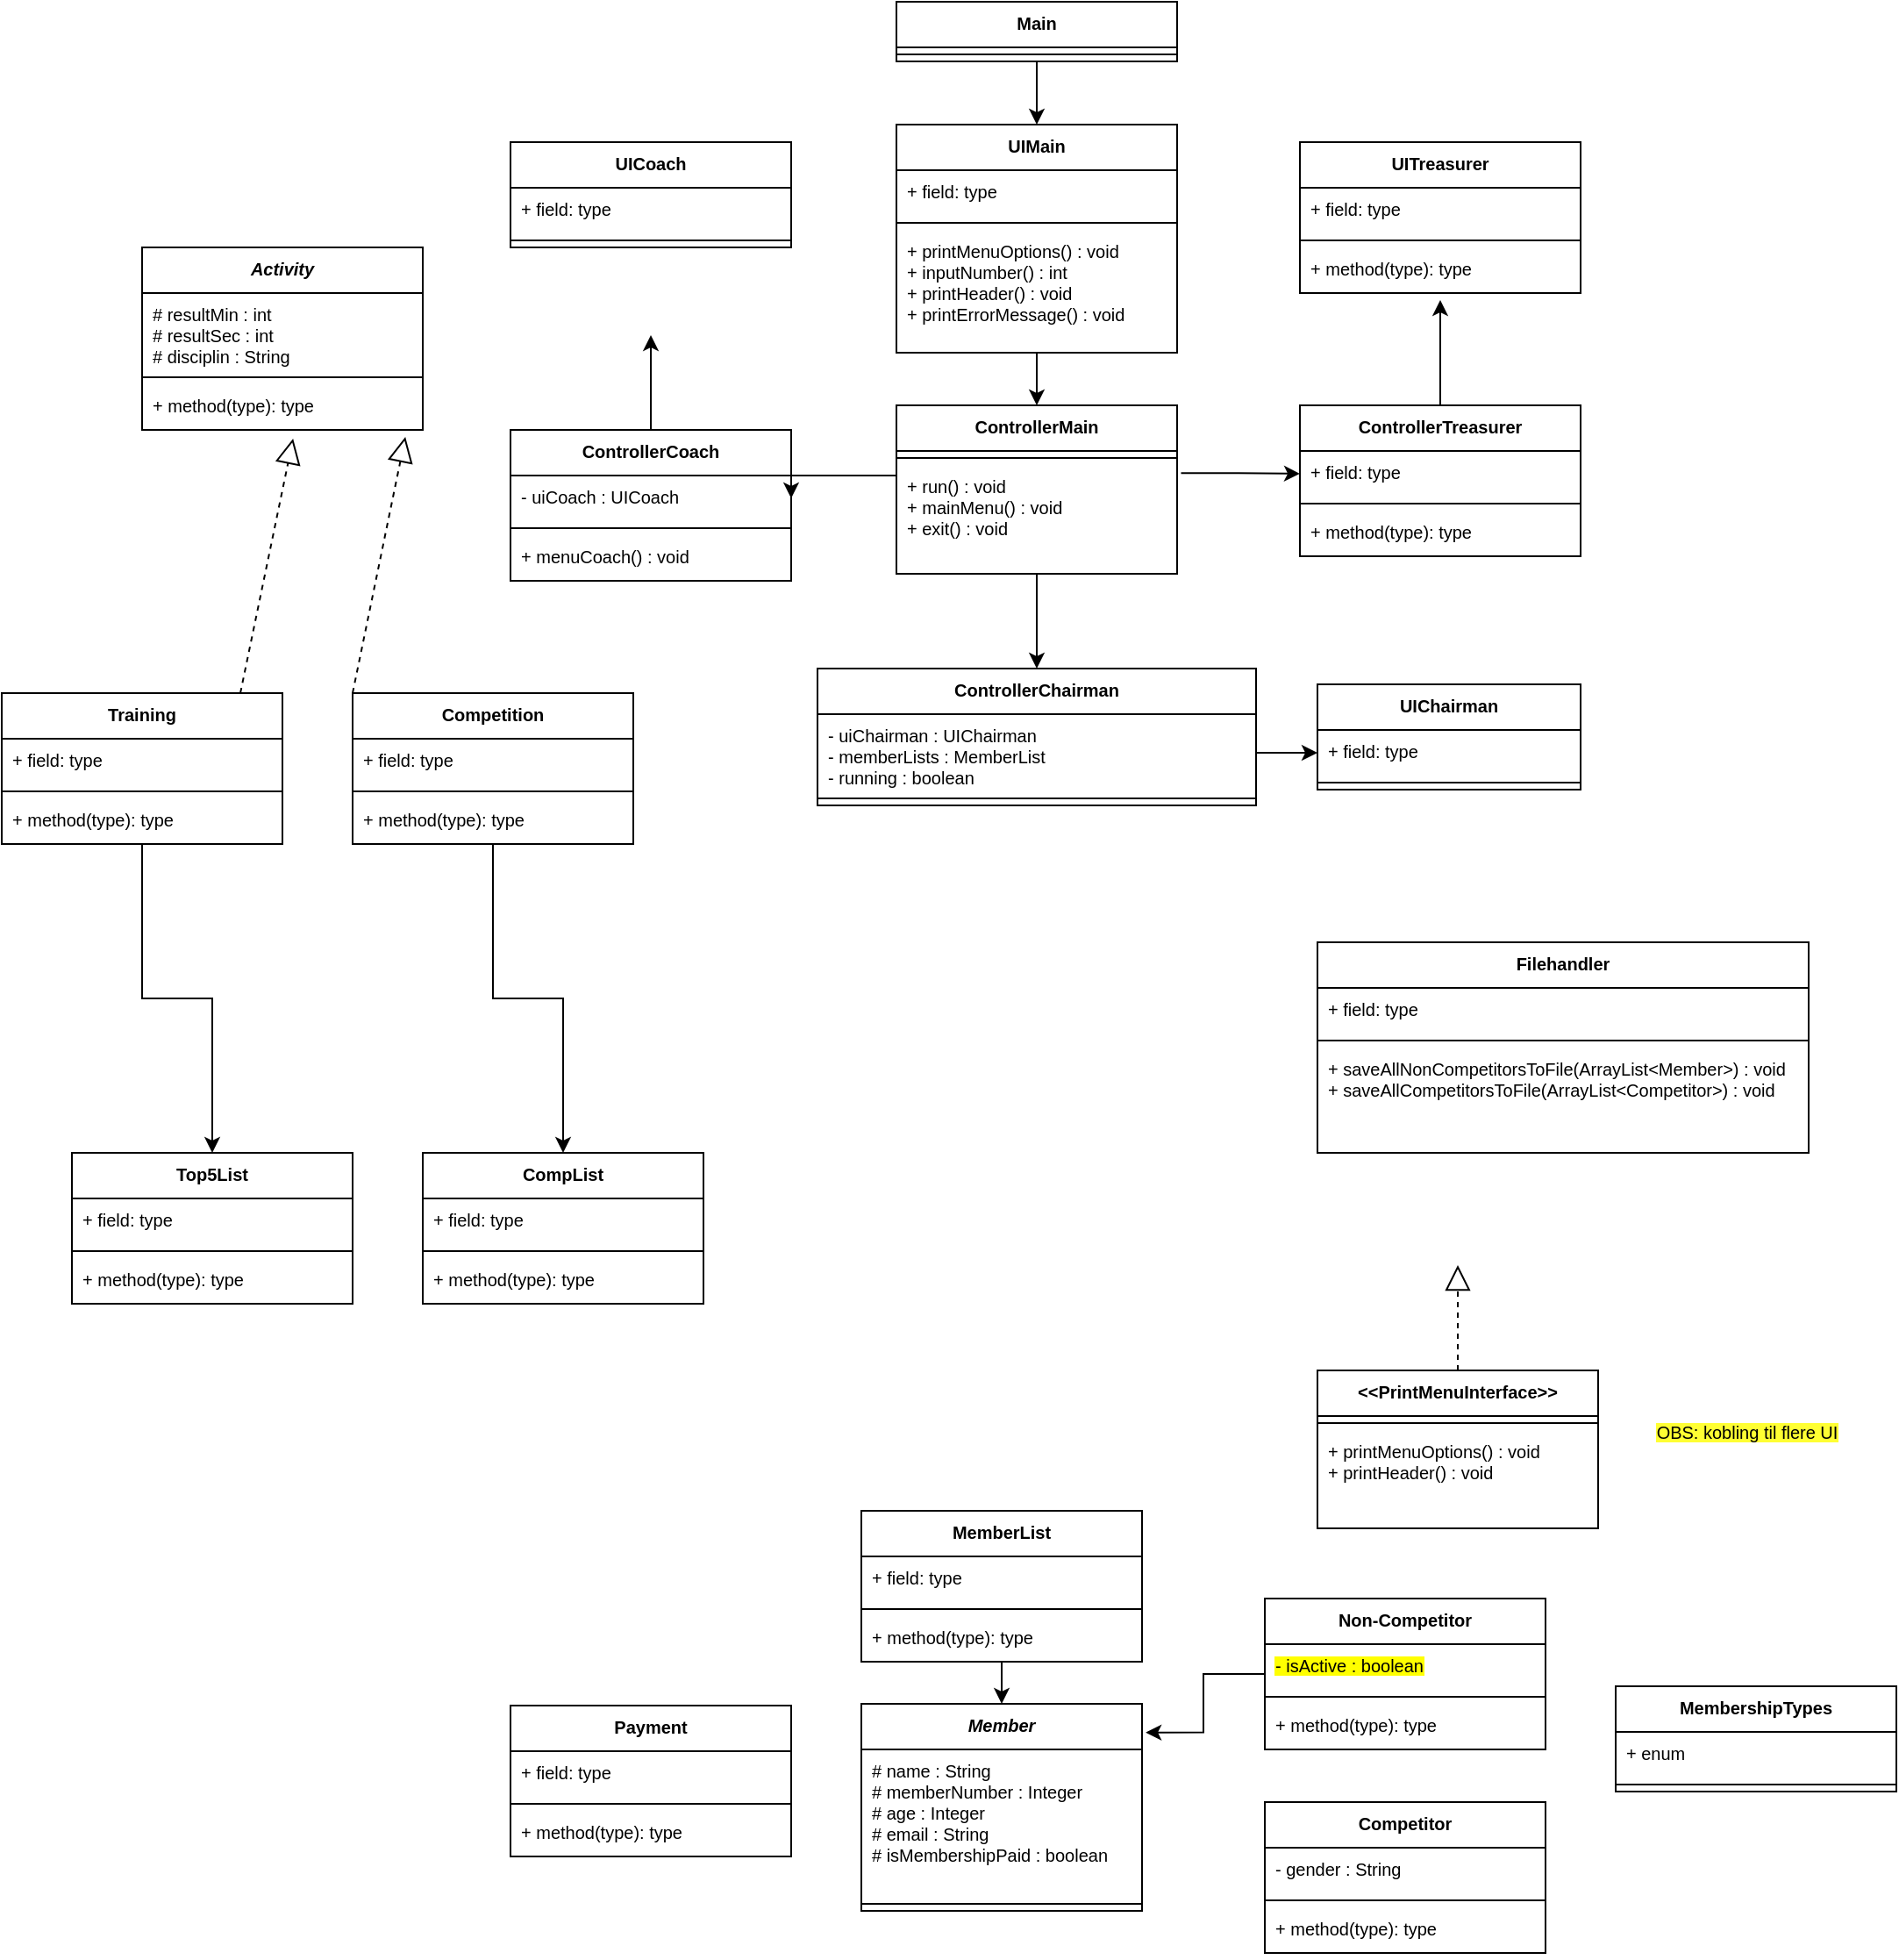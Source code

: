 <mxfile version="18.0.5" type="github">
  <diagram id="C5RBs43oDa-KdzZeNtuy" name="Page-1">
    <mxGraphModel dx="2076" dy="936" grid="1" gridSize="10" guides="1" tooltips="1" connect="1" arrows="1" fold="1" page="1" pageScale="1" pageWidth="1169" pageHeight="827" math="0" shadow="0">
      <root>
        <mxCell id="WIyWlLk6GJQsqaUBKTNV-0" />
        <mxCell id="WIyWlLk6GJQsqaUBKTNV-1" parent="WIyWlLk6GJQsqaUBKTNV-0" />
        <mxCell id="_CnS_6f2XygoUBhzb1I3-104" value="" style="edgeStyle=orthogonalEdgeStyle;rounded=0;orthogonalLoop=1;jettySize=auto;html=1;entryX=0.5;entryY=0;entryDx=0;entryDy=0;entryPerimeter=0;fontSize=10;" parent="WIyWlLk6GJQsqaUBKTNV-1" source="_CnS_6f2XygoUBhzb1I3-0" target="_CnS_6f2XygoUBhzb1I3-28" edge="1">
          <mxGeometry relative="1" as="geometry" />
        </mxCell>
        <mxCell id="_CnS_6f2XygoUBhzb1I3-0" value="Main" style="swimlane;fontStyle=1;align=center;verticalAlign=top;childLayout=stackLayout;horizontal=1;startSize=26;horizontalStack=0;resizeParent=1;resizeParentMax=0;resizeLast=0;collapsible=1;marginBottom=0;fontSize=10;" parent="WIyWlLk6GJQsqaUBKTNV-1" vertex="1">
          <mxGeometry x="520" y="20" width="160" height="34" as="geometry" />
        </mxCell>
        <mxCell id="_CnS_6f2XygoUBhzb1I3-2" value="" style="line;strokeWidth=1;fillColor=none;align=left;verticalAlign=middle;spacingTop=-1;spacingLeft=3;spacingRight=3;rotatable=0;labelPosition=right;points=[];portConstraint=eastwest;fontSize=10;" parent="_CnS_6f2XygoUBhzb1I3-0" vertex="1">
          <mxGeometry y="26" width="160" height="8" as="geometry" />
        </mxCell>
        <mxCell id="_CnS_6f2XygoUBhzb1I3-36" value="" style="edgeStyle=orthogonalEdgeStyle;rounded=0;orthogonalLoop=1;jettySize=auto;html=1;fontSize=10;" parent="WIyWlLk6GJQsqaUBKTNV-1" source="_CnS_6f2XygoUBhzb1I3-16" target="_CnS_6f2XygoUBhzb1I3-32" edge="1">
          <mxGeometry relative="1" as="geometry" />
        </mxCell>
        <mxCell id="_CnS_6f2XygoUBhzb1I3-16" value="MemberList" style="swimlane;fontStyle=1;align=center;verticalAlign=top;childLayout=stackLayout;horizontal=1;startSize=26;horizontalStack=0;resizeParent=1;resizeParentMax=0;resizeLast=0;collapsible=1;marginBottom=0;fontSize=10;" parent="WIyWlLk6GJQsqaUBKTNV-1" vertex="1">
          <mxGeometry x="500" y="880" width="160" height="86" as="geometry" />
        </mxCell>
        <mxCell id="_CnS_6f2XygoUBhzb1I3-17" value="+ field: type" style="text;strokeColor=none;fillColor=none;align=left;verticalAlign=top;spacingLeft=4;spacingRight=4;overflow=hidden;rotatable=0;points=[[0,0.5],[1,0.5]];portConstraint=eastwest;fontSize=10;" parent="_CnS_6f2XygoUBhzb1I3-16" vertex="1">
          <mxGeometry y="26" width="160" height="26" as="geometry" />
        </mxCell>
        <mxCell id="_CnS_6f2XygoUBhzb1I3-18" value="" style="line;strokeWidth=1;fillColor=none;align=left;verticalAlign=middle;spacingTop=-1;spacingLeft=3;spacingRight=3;rotatable=0;labelPosition=right;points=[];portConstraint=eastwest;fontSize=10;" parent="_CnS_6f2XygoUBhzb1I3-16" vertex="1">
          <mxGeometry y="52" width="160" height="8" as="geometry" />
        </mxCell>
        <mxCell id="_CnS_6f2XygoUBhzb1I3-19" value="+ method(type): type" style="text;strokeColor=none;fillColor=none;align=left;verticalAlign=top;spacingLeft=4;spacingRight=4;overflow=hidden;rotatable=0;points=[[0,0.5],[1,0.5]];portConstraint=eastwest;fontSize=10;" parent="_CnS_6f2XygoUBhzb1I3-16" vertex="1">
          <mxGeometry y="60" width="160" height="26" as="geometry" />
        </mxCell>
        <mxCell id="_CnS_6f2XygoUBhzb1I3-20" value="ControllerChairman" style="swimlane;fontStyle=1;align=center;verticalAlign=top;childLayout=stackLayout;horizontal=1;startSize=26;horizontalStack=0;resizeParent=1;resizeParentMax=0;resizeLast=0;collapsible=1;marginBottom=0;fontSize=10;" parent="WIyWlLk6GJQsqaUBKTNV-1" vertex="1">
          <mxGeometry x="475" y="400" width="250" height="78" as="geometry" />
        </mxCell>
        <mxCell id="_CnS_6f2XygoUBhzb1I3-21" value="- uiChairman : UIChairman&#xa;- memberLists : MemberList&#xa;- running : boolean&#xa;" style="text;strokeColor=none;fillColor=none;align=left;verticalAlign=top;spacingLeft=4;spacingRight=4;overflow=hidden;rotatable=0;points=[[0,0.5],[1,0.5]];portConstraint=eastwest;fontSize=10;" parent="_CnS_6f2XygoUBhzb1I3-20" vertex="1">
          <mxGeometry y="26" width="250" height="44" as="geometry" />
        </mxCell>
        <mxCell id="_CnS_6f2XygoUBhzb1I3-22" value="" style="line;strokeWidth=1;fillColor=none;align=left;verticalAlign=middle;spacingTop=-1;spacingLeft=3;spacingRight=3;rotatable=0;labelPosition=right;points=[];portConstraint=eastwest;fontSize=10;" parent="_CnS_6f2XygoUBhzb1I3-20" vertex="1">
          <mxGeometry y="70" width="250" height="8" as="geometry" />
        </mxCell>
        <mxCell id="oMVQE4opJgW0ZXu9-9f2-0" value="" style="edgeStyle=orthogonalEdgeStyle;rounded=0;orthogonalLoop=1;jettySize=auto;html=1;entryX=0.5;entryY=0;entryDx=0;entryDy=0;entryPerimeter=0;fontSize=10;" edge="1" parent="WIyWlLk6GJQsqaUBKTNV-1" source="_CnS_6f2XygoUBhzb1I3-24" target="_CnS_6f2XygoUBhzb1I3-20">
          <mxGeometry relative="1" as="geometry">
            <mxPoint x="600" y="330" as="targetPoint" />
          </mxGeometry>
        </mxCell>
        <mxCell id="_CnS_6f2XygoUBhzb1I3-24" value="ControllerMain" style="swimlane;fontStyle=1;align=center;verticalAlign=top;childLayout=stackLayout;horizontal=1;startSize=26;horizontalStack=0;resizeParent=1;resizeParentMax=0;resizeLast=0;collapsible=1;marginBottom=0;fontSize=10;" parent="WIyWlLk6GJQsqaUBKTNV-1" vertex="1">
          <mxGeometry x="520" y="250" width="160" height="96" as="geometry" />
        </mxCell>
        <mxCell id="_CnS_6f2XygoUBhzb1I3-26" value="" style="line;strokeWidth=1;fillColor=none;align=left;verticalAlign=middle;spacingTop=-1;spacingLeft=3;spacingRight=3;rotatable=0;labelPosition=right;points=[];portConstraint=eastwest;fontSize=10;" parent="_CnS_6f2XygoUBhzb1I3-24" vertex="1">
          <mxGeometry y="26" width="160" height="8" as="geometry" />
        </mxCell>
        <mxCell id="_CnS_6f2XygoUBhzb1I3-27" value="+ run() : void&#xa;+ mainMenu() : void&#xa;+ exit() : void" style="text;strokeColor=none;fillColor=none;align=left;verticalAlign=top;spacingLeft=4;spacingRight=4;overflow=hidden;rotatable=0;points=[[0,0.5],[1,0.5]];portConstraint=eastwest;fontSize=10;" parent="_CnS_6f2XygoUBhzb1I3-24" vertex="1">
          <mxGeometry y="34" width="160" height="62" as="geometry" />
        </mxCell>
        <mxCell id="_CnS_6f2XygoUBhzb1I3-105" value="" style="edgeStyle=orthogonalEdgeStyle;rounded=0;orthogonalLoop=1;jettySize=auto;html=1;entryX=0.5;entryY=0;entryDx=0;entryDy=0;fontSize=10;" parent="WIyWlLk6GJQsqaUBKTNV-1" source="_CnS_6f2XygoUBhzb1I3-28" target="_CnS_6f2XygoUBhzb1I3-24" edge="1">
          <mxGeometry relative="1" as="geometry" />
        </mxCell>
        <mxCell id="_CnS_6f2XygoUBhzb1I3-28" value="UIMain" style="swimlane;fontStyle=1;align=center;verticalAlign=top;childLayout=stackLayout;horizontal=1;startSize=26;horizontalStack=0;resizeParent=1;resizeParentMax=0;resizeLast=0;collapsible=1;marginBottom=0;fontSize=10;" parent="WIyWlLk6GJQsqaUBKTNV-1" vertex="1">
          <mxGeometry x="520" y="90" width="160" height="130" as="geometry" />
        </mxCell>
        <mxCell id="_CnS_6f2XygoUBhzb1I3-29" value="+ field: type" style="text;strokeColor=none;fillColor=none;align=left;verticalAlign=top;spacingLeft=4;spacingRight=4;overflow=hidden;rotatable=0;points=[[0,0.5],[1,0.5]];portConstraint=eastwest;fontSize=10;" parent="_CnS_6f2XygoUBhzb1I3-28" vertex="1">
          <mxGeometry y="26" width="160" height="26" as="geometry" />
        </mxCell>
        <mxCell id="_CnS_6f2XygoUBhzb1I3-30" value="" style="line;strokeWidth=1;fillColor=none;align=left;verticalAlign=middle;spacingTop=-1;spacingLeft=3;spacingRight=3;rotatable=0;labelPosition=right;points=[];portConstraint=eastwest;fontSize=10;" parent="_CnS_6f2XygoUBhzb1I3-28" vertex="1">
          <mxGeometry y="52" width="160" height="8" as="geometry" />
        </mxCell>
        <mxCell id="_CnS_6f2XygoUBhzb1I3-31" value="+ printMenuOptions() : void&#xa;+ inputNumber() : int&#xa;+ printHeader() : void&#xa;+ printErrorMessage() : void&#xa;" style="text;strokeColor=none;fillColor=none;align=left;verticalAlign=top;spacingLeft=4;spacingRight=4;overflow=hidden;rotatable=0;points=[[0,0.5],[1,0.5]];portConstraint=eastwest;fontSize=10;labelBackgroundColor=none;" parent="_CnS_6f2XygoUBhzb1I3-28" vertex="1">
          <mxGeometry y="60" width="160" height="70" as="geometry" />
        </mxCell>
        <mxCell id="_CnS_6f2XygoUBhzb1I3-32" value="Member" style="swimlane;fontStyle=3;align=center;verticalAlign=top;childLayout=stackLayout;horizontal=1;startSize=26;horizontalStack=0;resizeParent=1;resizeParentMax=0;resizeLast=0;collapsible=1;marginBottom=0;fontSize=10;" parent="WIyWlLk6GJQsqaUBKTNV-1" vertex="1">
          <mxGeometry x="500" y="990" width="160" height="118" as="geometry" />
        </mxCell>
        <mxCell id="_CnS_6f2XygoUBhzb1I3-33" value="# name : String&#xa;# memberNumber : Integer&#xa;# age : Integer&#xa;# email : String&#xa;# isMembershipPaid : boolean" style="text;strokeColor=none;fillColor=none;align=left;verticalAlign=top;spacingLeft=4;spacingRight=4;overflow=hidden;rotatable=0;points=[[0,0.5],[1,0.5]];portConstraint=eastwest;fontSize=10;" parent="_CnS_6f2XygoUBhzb1I3-32" vertex="1">
          <mxGeometry y="26" width="160" height="84" as="geometry" />
        </mxCell>
        <mxCell id="_CnS_6f2XygoUBhzb1I3-34" value="" style="line;strokeWidth=1;fillColor=none;align=left;verticalAlign=middle;spacingTop=-1;spacingLeft=3;spacingRight=3;rotatable=0;labelPosition=right;points=[];portConstraint=eastwest;fontSize=10;" parent="_CnS_6f2XygoUBhzb1I3-32" vertex="1">
          <mxGeometry y="110" width="160" height="8" as="geometry" />
        </mxCell>
        <mxCell id="_CnS_6f2XygoUBhzb1I3-37" value="MembershipTypes" style="swimlane;fontStyle=1;align=center;verticalAlign=top;childLayout=stackLayout;horizontal=1;startSize=26;horizontalStack=0;resizeParent=1;resizeParentMax=0;resizeLast=0;collapsible=1;marginBottom=0;fontSize=10;" parent="WIyWlLk6GJQsqaUBKTNV-1" vertex="1">
          <mxGeometry x="930" y="980" width="160" height="60" as="geometry" />
        </mxCell>
        <mxCell id="_CnS_6f2XygoUBhzb1I3-38" value="+ enum" style="text;strokeColor=none;fillColor=none;align=left;verticalAlign=top;spacingLeft=4;spacingRight=4;overflow=hidden;rotatable=0;points=[[0,0.5],[1,0.5]];portConstraint=eastwest;fontSize=10;" parent="_CnS_6f2XygoUBhzb1I3-37" vertex="1">
          <mxGeometry y="26" width="160" height="26" as="geometry" />
        </mxCell>
        <mxCell id="_CnS_6f2XygoUBhzb1I3-39" value="" style="line;strokeWidth=1;fillColor=none;align=left;verticalAlign=middle;spacingTop=-1;spacingLeft=3;spacingRight=3;rotatable=0;labelPosition=right;points=[];portConstraint=eastwest;fontSize=10;" parent="_CnS_6f2XygoUBhzb1I3-37" vertex="1">
          <mxGeometry y="52" width="160" height="8" as="geometry" />
        </mxCell>
        <mxCell id="oMVQE4opJgW0ZXu9-9f2-3" value="" style="edgeStyle=orthogonalEdgeStyle;rounded=0;orthogonalLoop=1;jettySize=auto;html=1;entryX=1.013;entryY=-0.115;entryDx=0;entryDy=0;entryPerimeter=0;fontSize=10;" edge="1" parent="WIyWlLk6GJQsqaUBKTNV-1" source="_CnS_6f2XygoUBhzb1I3-41" target="_CnS_6f2XygoUBhzb1I3-33">
          <mxGeometry relative="1" as="geometry" />
        </mxCell>
        <mxCell id="_CnS_6f2XygoUBhzb1I3-41" value="Non-Competitor" style="swimlane;fontStyle=1;align=center;verticalAlign=top;childLayout=stackLayout;horizontal=1;startSize=26;horizontalStack=0;resizeParent=1;resizeParentMax=0;resizeLast=0;collapsible=1;marginBottom=0;fontSize=10;" parent="WIyWlLk6GJQsqaUBKTNV-1" vertex="1">
          <mxGeometry x="730" y="930" width="160" height="86" as="geometry" />
        </mxCell>
        <mxCell id="_CnS_6f2XygoUBhzb1I3-42" value="- isActive : boolean" style="text;strokeColor=none;fillColor=none;align=left;verticalAlign=top;spacingLeft=4;spacingRight=4;overflow=hidden;rotatable=0;points=[[0,0.5],[1,0.5]];portConstraint=eastwest;fontSize=10;labelBackgroundColor=#FFFF00;" parent="_CnS_6f2XygoUBhzb1I3-41" vertex="1">
          <mxGeometry y="26" width="160" height="26" as="geometry" />
        </mxCell>
        <mxCell id="_CnS_6f2XygoUBhzb1I3-43" value="" style="line;strokeWidth=1;fillColor=none;align=left;verticalAlign=middle;spacingTop=-1;spacingLeft=3;spacingRight=3;rotatable=0;labelPosition=right;points=[];portConstraint=eastwest;fontSize=10;" parent="_CnS_6f2XygoUBhzb1I3-41" vertex="1">
          <mxGeometry y="52" width="160" height="8" as="geometry" />
        </mxCell>
        <mxCell id="_CnS_6f2XygoUBhzb1I3-44" value="+ method(type): type" style="text;strokeColor=none;fillColor=none;align=left;verticalAlign=top;spacingLeft=4;spacingRight=4;overflow=hidden;rotatable=0;points=[[0,0.5],[1,0.5]];portConstraint=eastwest;fontSize=10;" parent="_CnS_6f2XygoUBhzb1I3-41" vertex="1">
          <mxGeometry y="60" width="160" height="26" as="geometry" />
        </mxCell>
        <mxCell id="_CnS_6f2XygoUBhzb1I3-45" value="Competitor" style="swimlane;fontStyle=1;align=center;verticalAlign=top;childLayout=stackLayout;horizontal=1;startSize=26;horizontalStack=0;resizeParent=1;resizeParentMax=0;resizeLast=0;collapsible=1;marginBottom=0;fontSize=10;" parent="WIyWlLk6GJQsqaUBKTNV-1" vertex="1">
          <mxGeometry x="730" y="1046" width="160" height="86" as="geometry" />
        </mxCell>
        <mxCell id="_CnS_6f2XygoUBhzb1I3-46" value="- gender : String" style="text;strokeColor=none;fillColor=none;align=left;verticalAlign=top;spacingLeft=4;spacingRight=4;overflow=hidden;rotatable=0;points=[[0,0.5],[1,0.5]];portConstraint=eastwest;fontSize=10;" parent="_CnS_6f2XygoUBhzb1I3-45" vertex="1">
          <mxGeometry y="26" width="160" height="26" as="geometry" />
        </mxCell>
        <mxCell id="_CnS_6f2XygoUBhzb1I3-47" value="" style="line;strokeWidth=1;fillColor=none;align=left;verticalAlign=middle;spacingTop=-1;spacingLeft=3;spacingRight=3;rotatable=0;labelPosition=right;points=[];portConstraint=eastwest;fontSize=10;" parent="_CnS_6f2XygoUBhzb1I3-45" vertex="1">
          <mxGeometry y="52" width="160" height="8" as="geometry" />
        </mxCell>
        <mxCell id="_CnS_6f2XygoUBhzb1I3-48" value="+ method(type): type" style="text;strokeColor=none;fillColor=none;align=left;verticalAlign=top;spacingLeft=4;spacingRight=4;overflow=hidden;rotatable=0;points=[[0,0.5],[1,0.5]];portConstraint=eastwest;fontSize=10;" parent="_CnS_6f2XygoUBhzb1I3-45" vertex="1">
          <mxGeometry y="60" width="160" height="26" as="geometry" />
        </mxCell>
        <mxCell id="_CnS_6f2XygoUBhzb1I3-49" value="UIChairman" style="swimlane;fontStyle=1;align=center;verticalAlign=top;childLayout=stackLayout;horizontal=1;startSize=26;horizontalStack=0;resizeParent=1;resizeParentMax=0;resizeLast=0;collapsible=1;marginBottom=0;fontSize=10;" parent="WIyWlLk6GJQsqaUBKTNV-1" vertex="1">
          <mxGeometry x="760" y="409" width="150" height="60" as="geometry" />
        </mxCell>
        <mxCell id="_CnS_6f2XygoUBhzb1I3-50" value="+ field: type" style="text;strokeColor=none;fillColor=none;align=left;verticalAlign=top;spacingLeft=4;spacingRight=4;overflow=hidden;rotatable=0;points=[[0,0.5],[1,0.5]];portConstraint=eastwest;fontSize=10;" parent="_CnS_6f2XygoUBhzb1I3-49" vertex="1">
          <mxGeometry y="26" width="150" height="26" as="geometry" />
        </mxCell>
        <mxCell id="_CnS_6f2XygoUBhzb1I3-51" value="" style="line;strokeWidth=1;fillColor=none;align=left;verticalAlign=middle;spacingTop=-1;spacingLeft=3;spacingRight=3;rotatable=0;labelPosition=right;points=[];portConstraint=eastwest;fontSize=10;" parent="_CnS_6f2XygoUBhzb1I3-49" vertex="1">
          <mxGeometry y="52" width="150" height="8" as="geometry" />
        </mxCell>
        <mxCell id="oMVQE4opJgW0ZXu9-9f2-24" value="" style="edgeStyle=orthogonalEdgeStyle;rounded=0;orthogonalLoop=1;jettySize=auto;html=1;fontSize=10;" edge="1" parent="WIyWlLk6GJQsqaUBKTNV-1" source="_CnS_6f2XygoUBhzb1I3-53">
          <mxGeometry relative="1" as="geometry">
            <mxPoint x="830" y="190" as="targetPoint" />
          </mxGeometry>
        </mxCell>
        <mxCell id="_CnS_6f2XygoUBhzb1I3-53" value="ControllerTreasurer" style="swimlane;fontStyle=1;align=center;verticalAlign=top;childLayout=stackLayout;horizontal=1;startSize=26;horizontalStack=0;resizeParent=1;resizeParentMax=0;resizeLast=0;collapsible=1;marginBottom=0;fontSize=10;" parent="WIyWlLk6GJQsqaUBKTNV-1" vertex="1">
          <mxGeometry x="750" y="250" width="160" height="86" as="geometry" />
        </mxCell>
        <mxCell id="_CnS_6f2XygoUBhzb1I3-54" value="+ field: type" style="text;strokeColor=none;fillColor=none;align=left;verticalAlign=top;spacingLeft=4;spacingRight=4;overflow=hidden;rotatable=0;points=[[0,0.5],[1,0.5]];portConstraint=eastwest;fontSize=10;" parent="_CnS_6f2XygoUBhzb1I3-53" vertex="1">
          <mxGeometry y="26" width="160" height="26" as="geometry" />
        </mxCell>
        <mxCell id="_CnS_6f2XygoUBhzb1I3-55" value="" style="line;strokeWidth=1;fillColor=none;align=left;verticalAlign=middle;spacingTop=-1;spacingLeft=3;spacingRight=3;rotatable=0;labelPosition=right;points=[];portConstraint=eastwest;fontSize=10;" parent="_CnS_6f2XygoUBhzb1I3-53" vertex="1">
          <mxGeometry y="52" width="160" height="8" as="geometry" />
        </mxCell>
        <mxCell id="_CnS_6f2XygoUBhzb1I3-56" value="+ method(type): type" style="text;strokeColor=none;fillColor=none;align=left;verticalAlign=top;spacingLeft=4;spacingRight=4;overflow=hidden;rotatable=0;points=[[0,0.5],[1,0.5]];portConstraint=eastwest;fontSize=10;" parent="_CnS_6f2XygoUBhzb1I3-53" vertex="1">
          <mxGeometry y="60" width="160" height="26" as="geometry" />
        </mxCell>
        <mxCell id="_CnS_6f2XygoUBhzb1I3-57" value="UITreasurer" style="swimlane;fontStyle=1;align=center;verticalAlign=top;childLayout=stackLayout;horizontal=1;startSize=26;horizontalStack=0;resizeParent=1;resizeParentMax=0;resizeLast=0;collapsible=1;marginBottom=0;fontSize=10;" parent="WIyWlLk6GJQsqaUBKTNV-1" vertex="1">
          <mxGeometry x="750" y="100" width="160" height="86" as="geometry" />
        </mxCell>
        <mxCell id="_CnS_6f2XygoUBhzb1I3-58" value="+ field: type" style="text;strokeColor=none;fillColor=none;align=left;verticalAlign=top;spacingLeft=4;spacingRight=4;overflow=hidden;rotatable=0;points=[[0,0.5],[1,0.5]];portConstraint=eastwest;fontSize=10;" parent="_CnS_6f2XygoUBhzb1I3-57" vertex="1">
          <mxGeometry y="26" width="160" height="26" as="geometry" />
        </mxCell>
        <mxCell id="_CnS_6f2XygoUBhzb1I3-59" value="" style="line;strokeWidth=1;fillColor=none;align=left;verticalAlign=middle;spacingTop=-1;spacingLeft=3;spacingRight=3;rotatable=0;labelPosition=right;points=[];portConstraint=eastwest;fontSize=10;" parent="_CnS_6f2XygoUBhzb1I3-57" vertex="1">
          <mxGeometry y="52" width="160" height="8" as="geometry" />
        </mxCell>
        <mxCell id="_CnS_6f2XygoUBhzb1I3-60" value="+ method(type): type" style="text;strokeColor=none;fillColor=none;align=left;verticalAlign=top;spacingLeft=4;spacingRight=4;overflow=hidden;rotatable=0;points=[[0,0.5],[1,0.5]];portConstraint=eastwest;fontSize=10;" parent="_CnS_6f2XygoUBhzb1I3-57" vertex="1">
          <mxGeometry y="60" width="160" height="26" as="geometry" />
        </mxCell>
        <mxCell id="_CnS_6f2XygoUBhzb1I3-65" value="Filehandler" style="swimlane;fontStyle=1;align=center;verticalAlign=top;childLayout=stackLayout;horizontal=1;startSize=26;horizontalStack=0;resizeParent=1;resizeParentMax=0;resizeLast=0;collapsible=1;marginBottom=0;fontSize=10;" parent="WIyWlLk6GJQsqaUBKTNV-1" vertex="1">
          <mxGeometry x="760" y="556" width="280" height="120" as="geometry" />
        </mxCell>
        <mxCell id="_CnS_6f2XygoUBhzb1I3-66" value="+ field: type" style="text;strokeColor=none;fillColor=none;align=left;verticalAlign=top;spacingLeft=4;spacingRight=4;overflow=hidden;rotatable=0;points=[[0,0.5],[1,0.5]];portConstraint=eastwest;fontSize=10;" parent="_CnS_6f2XygoUBhzb1I3-65" vertex="1">
          <mxGeometry y="26" width="280" height="26" as="geometry" />
        </mxCell>
        <mxCell id="_CnS_6f2XygoUBhzb1I3-67" value="" style="line;strokeWidth=1;fillColor=none;align=left;verticalAlign=middle;spacingTop=-1;spacingLeft=3;spacingRight=3;rotatable=0;labelPosition=right;points=[];portConstraint=eastwest;fontSize=10;" parent="_CnS_6f2XygoUBhzb1I3-65" vertex="1">
          <mxGeometry y="52" width="280" height="8" as="geometry" />
        </mxCell>
        <mxCell id="_CnS_6f2XygoUBhzb1I3-68" value="+ saveAllNonCompetitorsToFile(ArrayList&lt;Member&gt;) : void&#xa;+ saveAllCompetitorsToFile(ArrayList&lt;Competitor&gt;) : void" style="text;strokeColor=none;fillColor=none;align=left;verticalAlign=top;spacingLeft=4;spacingRight=4;overflow=hidden;rotatable=0;points=[[0,0.5],[1,0.5]];portConstraint=eastwest;fontSize=10;" parent="_CnS_6f2XygoUBhzb1I3-65" vertex="1">
          <mxGeometry y="60" width="280" height="60" as="geometry" />
        </mxCell>
        <mxCell id="oMVQE4opJgW0ZXu9-9f2-18" value="" style="edgeStyle=orthogonalEdgeStyle;rounded=0;orthogonalLoop=1;jettySize=auto;html=1;fontSize=10;entryX=0.5;entryY=1;entryDx=0;entryDy=0;entryPerimeter=0;" edge="1" parent="WIyWlLk6GJQsqaUBKTNV-1" source="_CnS_6f2XygoUBhzb1I3-69">
          <mxGeometry relative="1" as="geometry">
            <mxPoint x="380.0" y="210" as="targetPoint" />
          </mxGeometry>
        </mxCell>
        <mxCell id="_CnS_6f2XygoUBhzb1I3-69" value="ControllerCoach" style="swimlane;fontStyle=1;align=center;verticalAlign=top;childLayout=stackLayout;horizontal=1;startSize=26;horizontalStack=0;resizeParent=1;resizeParentMax=0;resizeLast=0;collapsible=1;marginBottom=0;fontSize=10;" parent="WIyWlLk6GJQsqaUBKTNV-1" vertex="1">
          <mxGeometry x="300" y="264" width="160" height="86" as="geometry" />
        </mxCell>
        <mxCell id="_CnS_6f2XygoUBhzb1I3-70" value="- uiCoach : UICoach" style="text;strokeColor=none;fillColor=none;align=left;verticalAlign=top;spacingLeft=4;spacingRight=4;overflow=hidden;rotatable=0;points=[[0,0.5],[1,0.5]];portConstraint=eastwest;fontSize=10;" parent="_CnS_6f2XygoUBhzb1I3-69" vertex="1">
          <mxGeometry y="26" width="160" height="26" as="geometry" />
        </mxCell>
        <mxCell id="_CnS_6f2XygoUBhzb1I3-71" value="" style="line;strokeWidth=1;fillColor=none;align=left;verticalAlign=middle;spacingTop=-1;spacingLeft=3;spacingRight=3;rotatable=0;labelPosition=right;points=[];portConstraint=eastwest;fontSize=10;" parent="_CnS_6f2XygoUBhzb1I3-69" vertex="1">
          <mxGeometry y="52" width="160" height="8" as="geometry" />
        </mxCell>
        <mxCell id="_CnS_6f2XygoUBhzb1I3-72" value="+ menuCoach() : void" style="text;strokeColor=none;fillColor=none;align=left;verticalAlign=top;spacingLeft=4;spacingRight=4;overflow=hidden;rotatable=0;points=[[0,0.5],[1,0.5]];portConstraint=eastwest;fontSize=10;" parent="_CnS_6f2XygoUBhzb1I3-69" vertex="1">
          <mxGeometry y="60" width="160" height="26" as="geometry" />
        </mxCell>
        <mxCell id="_CnS_6f2XygoUBhzb1I3-73" value="UICoach" style="swimlane;fontStyle=1;align=center;verticalAlign=top;childLayout=stackLayout;horizontal=1;startSize=26;horizontalStack=0;resizeParent=1;resizeParentMax=0;resizeLast=0;collapsible=1;marginBottom=0;fontSize=10;" parent="WIyWlLk6GJQsqaUBKTNV-1" vertex="1">
          <mxGeometry x="300" y="100" width="160" height="60" as="geometry" />
        </mxCell>
        <mxCell id="_CnS_6f2XygoUBhzb1I3-74" value="+ field: type" style="text;strokeColor=none;fillColor=none;align=left;verticalAlign=top;spacingLeft=4;spacingRight=4;overflow=hidden;rotatable=0;points=[[0,0.5],[1,0.5]];portConstraint=eastwest;fontSize=10;" parent="_CnS_6f2XygoUBhzb1I3-73" vertex="1">
          <mxGeometry y="26" width="160" height="26" as="geometry" />
        </mxCell>
        <mxCell id="_CnS_6f2XygoUBhzb1I3-75" value="" style="line;strokeWidth=1;fillColor=none;align=left;verticalAlign=middle;spacingTop=-1;spacingLeft=3;spacingRight=3;rotatable=0;labelPosition=right;points=[];portConstraint=eastwest;fontSize=10;" parent="_CnS_6f2XygoUBhzb1I3-73" vertex="1">
          <mxGeometry y="52" width="160" height="8" as="geometry" />
        </mxCell>
        <mxCell id="_CnS_6f2XygoUBhzb1I3-77" value="&lt;&lt;PrintMenuInterface&gt;&gt;" style="swimlane;fontStyle=1;align=center;verticalAlign=top;childLayout=stackLayout;horizontal=1;startSize=26;horizontalStack=0;resizeParent=1;resizeParentMax=0;resizeLast=0;collapsible=1;marginBottom=0;fontSize=10;" parent="WIyWlLk6GJQsqaUBKTNV-1" vertex="1">
          <mxGeometry x="760" y="800" width="160" height="90" as="geometry" />
        </mxCell>
        <mxCell id="_CnS_6f2XygoUBhzb1I3-79" value="" style="line;strokeWidth=1;fillColor=none;align=left;verticalAlign=middle;spacingTop=-1;spacingLeft=3;spacingRight=3;rotatable=0;labelPosition=right;points=[];portConstraint=eastwest;fontSize=10;" parent="_CnS_6f2XygoUBhzb1I3-77" vertex="1">
          <mxGeometry y="26" width="160" height="8" as="geometry" />
        </mxCell>
        <mxCell id="_CnS_6f2XygoUBhzb1I3-80" value="+ printMenuOptions() : void&#xa;+ printHeader() : void" style="text;strokeColor=none;fillColor=none;align=left;verticalAlign=top;spacingLeft=4;spacingRight=4;overflow=hidden;rotatable=0;points=[[0,0.5],[1,0.5]];portConstraint=eastwest;fontSize=10;" parent="_CnS_6f2XygoUBhzb1I3-77" vertex="1">
          <mxGeometry y="34" width="160" height="56" as="geometry" />
        </mxCell>
        <mxCell id="_CnS_6f2XygoUBhzb1I3-81" value="Activity" style="swimlane;fontStyle=3;align=center;verticalAlign=top;childLayout=stackLayout;horizontal=1;startSize=26;horizontalStack=0;resizeParent=1;resizeParentMax=0;resizeLast=0;collapsible=1;marginBottom=0;fontSize=10;" parent="WIyWlLk6GJQsqaUBKTNV-1" vertex="1">
          <mxGeometry x="90" y="160" width="160" height="104" as="geometry" />
        </mxCell>
        <mxCell id="_CnS_6f2XygoUBhzb1I3-82" value="# resultMin : int&#xa;# resultSec : int&#xa;# disciplin : String&#xa;&#xa;&#xa;" style="text;strokeColor=none;fillColor=none;align=left;verticalAlign=top;spacingLeft=4;spacingRight=4;overflow=hidden;rotatable=0;points=[[0,0.5],[1,0.5]];portConstraint=eastwest;fontSize=10;" parent="_CnS_6f2XygoUBhzb1I3-81" vertex="1">
          <mxGeometry y="26" width="160" height="44" as="geometry" />
        </mxCell>
        <mxCell id="_CnS_6f2XygoUBhzb1I3-83" value="" style="line;strokeWidth=1;fillColor=none;align=left;verticalAlign=middle;spacingTop=-1;spacingLeft=3;spacingRight=3;rotatable=0;labelPosition=right;points=[];portConstraint=eastwest;fontSize=10;" parent="_CnS_6f2XygoUBhzb1I3-81" vertex="1">
          <mxGeometry y="70" width="160" height="8" as="geometry" />
        </mxCell>
        <mxCell id="_CnS_6f2XygoUBhzb1I3-84" value="+ method(type): type" style="text;strokeColor=none;fillColor=none;align=left;verticalAlign=top;spacingLeft=4;spacingRight=4;overflow=hidden;rotatable=0;points=[[0,0.5],[1,0.5]];portConstraint=eastwest;fontSize=10;" parent="_CnS_6f2XygoUBhzb1I3-81" vertex="1">
          <mxGeometry y="78" width="160" height="26" as="geometry" />
        </mxCell>
        <mxCell id="_CnS_6f2XygoUBhzb1I3-97" value="" style="edgeStyle=orthogonalEdgeStyle;rounded=0;orthogonalLoop=1;jettySize=auto;html=1;fontSize=10;" parent="WIyWlLk6GJQsqaUBKTNV-1" source="_CnS_6f2XygoUBhzb1I3-85" target="_CnS_6f2XygoUBhzb1I3-93" edge="1">
          <mxGeometry relative="1" as="geometry" />
        </mxCell>
        <mxCell id="_CnS_6f2XygoUBhzb1I3-85" value="Training" style="swimlane;fontStyle=1;align=center;verticalAlign=top;childLayout=stackLayout;horizontal=1;startSize=26;horizontalStack=0;resizeParent=1;resizeParentMax=0;resizeLast=0;collapsible=1;marginBottom=0;fontSize=10;" parent="WIyWlLk6GJQsqaUBKTNV-1" vertex="1">
          <mxGeometry x="10" y="414" width="160" height="86" as="geometry" />
        </mxCell>
        <mxCell id="_CnS_6f2XygoUBhzb1I3-86" value="+ field: type" style="text;strokeColor=none;fillColor=none;align=left;verticalAlign=top;spacingLeft=4;spacingRight=4;overflow=hidden;rotatable=0;points=[[0,0.5],[1,0.5]];portConstraint=eastwest;fontSize=10;" parent="_CnS_6f2XygoUBhzb1I3-85" vertex="1">
          <mxGeometry y="26" width="160" height="26" as="geometry" />
        </mxCell>
        <mxCell id="_CnS_6f2XygoUBhzb1I3-87" value="" style="line;strokeWidth=1;fillColor=none;align=left;verticalAlign=middle;spacingTop=-1;spacingLeft=3;spacingRight=3;rotatable=0;labelPosition=right;points=[];portConstraint=eastwest;fontSize=10;" parent="_CnS_6f2XygoUBhzb1I3-85" vertex="1">
          <mxGeometry y="52" width="160" height="8" as="geometry" />
        </mxCell>
        <mxCell id="_CnS_6f2XygoUBhzb1I3-88" value="+ method(type): type" style="text;strokeColor=none;fillColor=none;align=left;verticalAlign=top;spacingLeft=4;spacingRight=4;overflow=hidden;rotatable=0;points=[[0,0.5],[1,0.5]];portConstraint=eastwest;fontSize=10;" parent="_CnS_6f2XygoUBhzb1I3-85" vertex="1">
          <mxGeometry y="60" width="160" height="26" as="geometry" />
        </mxCell>
        <mxCell id="_CnS_6f2XygoUBhzb1I3-102" value="" style="edgeStyle=orthogonalEdgeStyle;rounded=0;orthogonalLoop=1;jettySize=auto;html=1;fontSize=10;" parent="WIyWlLk6GJQsqaUBKTNV-1" source="_CnS_6f2XygoUBhzb1I3-89" target="_CnS_6f2XygoUBhzb1I3-98" edge="1">
          <mxGeometry relative="1" as="geometry" />
        </mxCell>
        <mxCell id="_CnS_6f2XygoUBhzb1I3-89" value="Competition" style="swimlane;fontStyle=1;align=center;verticalAlign=top;childLayout=stackLayout;horizontal=1;startSize=26;horizontalStack=0;resizeParent=1;resizeParentMax=0;resizeLast=0;collapsible=1;marginBottom=0;fontSize=10;" parent="WIyWlLk6GJQsqaUBKTNV-1" vertex="1">
          <mxGeometry x="210" y="414" width="160" height="86" as="geometry" />
        </mxCell>
        <mxCell id="_CnS_6f2XygoUBhzb1I3-90" value="+ field: type" style="text;strokeColor=none;fillColor=none;align=left;verticalAlign=top;spacingLeft=4;spacingRight=4;overflow=hidden;rotatable=0;points=[[0,0.5],[1,0.5]];portConstraint=eastwest;fontSize=10;" parent="_CnS_6f2XygoUBhzb1I3-89" vertex="1">
          <mxGeometry y="26" width="160" height="26" as="geometry" />
        </mxCell>
        <mxCell id="_CnS_6f2XygoUBhzb1I3-91" value="" style="line;strokeWidth=1;fillColor=none;align=left;verticalAlign=middle;spacingTop=-1;spacingLeft=3;spacingRight=3;rotatable=0;labelPosition=right;points=[];portConstraint=eastwest;fontSize=10;" parent="_CnS_6f2XygoUBhzb1I3-89" vertex="1">
          <mxGeometry y="52" width="160" height="8" as="geometry" />
        </mxCell>
        <mxCell id="_CnS_6f2XygoUBhzb1I3-92" value="+ method(type): type" style="text;strokeColor=none;fillColor=none;align=left;verticalAlign=top;spacingLeft=4;spacingRight=4;overflow=hidden;rotatable=0;points=[[0,0.5],[1,0.5]];portConstraint=eastwest;fontSize=10;" parent="_CnS_6f2XygoUBhzb1I3-89" vertex="1">
          <mxGeometry y="60" width="160" height="26" as="geometry" />
        </mxCell>
        <mxCell id="_CnS_6f2XygoUBhzb1I3-93" value="Top5List" style="swimlane;fontStyle=1;align=center;verticalAlign=top;childLayout=stackLayout;horizontal=1;startSize=26;horizontalStack=0;resizeParent=1;resizeParentMax=0;resizeLast=0;collapsible=1;marginBottom=0;fontSize=10;" parent="WIyWlLk6GJQsqaUBKTNV-1" vertex="1">
          <mxGeometry x="50" y="676" width="160" height="86" as="geometry" />
        </mxCell>
        <mxCell id="_CnS_6f2XygoUBhzb1I3-94" value="+ field: type" style="text;strokeColor=none;fillColor=none;align=left;verticalAlign=top;spacingLeft=4;spacingRight=4;overflow=hidden;rotatable=0;points=[[0,0.5],[1,0.5]];portConstraint=eastwest;fontSize=10;" parent="_CnS_6f2XygoUBhzb1I3-93" vertex="1">
          <mxGeometry y="26" width="160" height="26" as="geometry" />
        </mxCell>
        <mxCell id="_CnS_6f2XygoUBhzb1I3-95" value="" style="line;strokeWidth=1;fillColor=none;align=left;verticalAlign=middle;spacingTop=-1;spacingLeft=3;spacingRight=3;rotatable=0;labelPosition=right;points=[];portConstraint=eastwest;fontSize=10;" parent="_CnS_6f2XygoUBhzb1I3-93" vertex="1">
          <mxGeometry y="52" width="160" height="8" as="geometry" />
        </mxCell>
        <mxCell id="_CnS_6f2XygoUBhzb1I3-96" value="+ method(type): type" style="text;strokeColor=none;fillColor=none;align=left;verticalAlign=top;spacingLeft=4;spacingRight=4;overflow=hidden;rotatable=0;points=[[0,0.5],[1,0.5]];portConstraint=eastwest;fontSize=10;" parent="_CnS_6f2XygoUBhzb1I3-93" vertex="1">
          <mxGeometry y="60" width="160" height="26" as="geometry" />
        </mxCell>
        <mxCell id="_CnS_6f2XygoUBhzb1I3-98" value="CompList" style="swimlane;fontStyle=1;align=center;verticalAlign=top;childLayout=stackLayout;horizontal=1;startSize=26;horizontalStack=0;resizeParent=1;resizeParentMax=0;resizeLast=0;collapsible=1;marginBottom=0;fontSize=10;" parent="WIyWlLk6GJQsqaUBKTNV-1" vertex="1">
          <mxGeometry x="250" y="676" width="160" height="86" as="geometry" />
        </mxCell>
        <mxCell id="_CnS_6f2XygoUBhzb1I3-99" value="+ field: type" style="text;strokeColor=none;fillColor=none;align=left;verticalAlign=top;spacingLeft=4;spacingRight=4;overflow=hidden;rotatable=0;points=[[0,0.5],[1,0.5]];portConstraint=eastwest;fontSize=10;" parent="_CnS_6f2XygoUBhzb1I3-98" vertex="1">
          <mxGeometry y="26" width="160" height="26" as="geometry" />
        </mxCell>
        <mxCell id="_CnS_6f2XygoUBhzb1I3-100" value="" style="line;strokeWidth=1;fillColor=none;align=left;verticalAlign=middle;spacingTop=-1;spacingLeft=3;spacingRight=3;rotatable=0;labelPosition=right;points=[];portConstraint=eastwest;fontSize=10;" parent="_CnS_6f2XygoUBhzb1I3-98" vertex="1">
          <mxGeometry y="52" width="160" height="8" as="geometry" />
        </mxCell>
        <mxCell id="_CnS_6f2XygoUBhzb1I3-101" value="+ method(type): type" style="text;strokeColor=none;fillColor=none;align=left;verticalAlign=top;spacingLeft=4;spacingRight=4;overflow=hidden;rotatable=0;points=[[0,0.5],[1,0.5]];portConstraint=eastwest;fontSize=10;" parent="_CnS_6f2XygoUBhzb1I3-98" vertex="1">
          <mxGeometry y="60" width="160" height="26" as="geometry" />
        </mxCell>
        <mxCell id="oMVQE4opJgW0ZXu9-9f2-2" value="" style="edgeStyle=orthogonalEdgeStyle;rounded=0;orthogonalLoop=1;jettySize=auto;html=1;entryX=0;entryY=0.5;entryDx=0;entryDy=0;fontSize=10;" edge="1" parent="WIyWlLk6GJQsqaUBKTNV-1" source="_CnS_6f2XygoUBhzb1I3-21" target="_CnS_6f2XygoUBhzb1I3-50">
          <mxGeometry relative="1" as="geometry" />
        </mxCell>
        <mxCell id="oMVQE4opJgW0ZXu9-9f2-5" value="" style="endArrow=block;dashed=1;endFill=0;endSize=12;html=1;rounded=0;entryX=0.538;entryY=1.192;entryDx=0;entryDy=0;entryPerimeter=0;exitX=0.85;exitY=0;exitDx=0;exitDy=0;exitPerimeter=0;fontSize=10;" edge="1" parent="WIyWlLk6GJQsqaUBKTNV-1" source="_CnS_6f2XygoUBhzb1I3-85" target="_CnS_6f2XygoUBhzb1I3-84">
          <mxGeometry width="160" relative="1" as="geometry">
            <mxPoint x="500" y="390" as="sourcePoint" />
            <mxPoint x="660" y="390" as="targetPoint" />
          </mxGeometry>
        </mxCell>
        <mxCell id="oMVQE4opJgW0ZXu9-9f2-6" value="" style="endArrow=block;dashed=1;endFill=0;endSize=12;html=1;rounded=0;entryX=0.938;entryY=1.154;entryDx=0;entryDy=0;entryPerimeter=0;exitX=0;exitY=0;exitDx=0;exitDy=0;fontSize=10;" edge="1" parent="WIyWlLk6GJQsqaUBKTNV-1" source="_CnS_6f2XygoUBhzb1I3-89" target="_CnS_6f2XygoUBhzb1I3-84">
          <mxGeometry width="160" relative="1" as="geometry">
            <mxPoint x="186" y="390" as="sourcePoint" />
            <mxPoint x="186.08" y="310.992" as="targetPoint" />
          </mxGeometry>
        </mxCell>
        <mxCell id="oMVQE4opJgW0ZXu9-9f2-7" value="" style="edgeStyle=orthogonalEdgeStyle;rounded=0;orthogonalLoop=1;jettySize=auto;html=1;entryX=1;entryY=0.5;entryDx=0;entryDy=0;fontSize=10;" edge="1" parent="WIyWlLk6GJQsqaUBKTNV-1" target="_CnS_6f2XygoUBhzb1I3-70">
          <mxGeometry relative="1" as="geometry">
            <mxPoint x="520" y="313" as="sourcePoint" />
            <Array as="points">
              <mxPoint x="520" y="290" />
              <mxPoint x="460" y="290" />
            </Array>
          </mxGeometry>
        </mxCell>
        <mxCell id="oMVQE4opJgW0ZXu9-9f2-10" value="" style="edgeStyle=orthogonalEdgeStyle;rounded=0;orthogonalLoop=1;jettySize=auto;html=1;entryX=0;entryY=0.5;entryDx=0;entryDy=0;fontSize=10;exitX=1.014;exitY=0.074;exitDx=0;exitDy=0;exitPerimeter=0;" edge="1" parent="WIyWlLk6GJQsqaUBKTNV-1" source="_CnS_6f2XygoUBhzb1I3-27" target="_CnS_6f2XygoUBhzb1I3-54">
          <mxGeometry relative="1" as="geometry">
            <mxPoint x="690" y="290" as="sourcePoint" />
          </mxGeometry>
        </mxCell>
        <mxCell id="oMVQE4opJgW0ZXu9-9f2-16" value="" style="endArrow=block;dashed=1;endFill=0;endSize=12;html=1;rounded=0;fontSize=10;exitX=0.5;exitY=0;exitDx=0;exitDy=0;" edge="1" parent="WIyWlLk6GJQsqaUBKTNV-1" source="_CnS_6f2XygoUBhzb1I3-77">
          <mxGeometry width="160" relative="1" as="geometry">
            <mxPoint x="960" y="842.47" as="sourcePoint" />
            <mxPoint x="840" y="740" as="targetPoint" />
          </mxGeometry>
        </mxCell>
        <mxCell id="oMVQE4opJgW0ZXu9-9f2-17" value="&lt;span style=&quot;background-color: rgb(255, 255, 51);&quot;&gt;OBS: kobling til flere UI&lt;/span&gt;" style="text;html=1;strokeColor=none;fillColor=none;align=center;verticalAlign=middle;whiteSpace=wrap;rounded=0;labelBackgroundColor=none;fontSize=10;" vertex="1" parent="WIyWlLk6GJQsqaUBKTNV-1">
          <mxGeometry x="940" y="800" width="130" height="70" as="geometry" />
        </mxCell>
        <mxCell id="oMVQE4opJgW0ZXu9-9f2-19" value="Payment" style="swimlane;fontStyle=1;align=center;verticalAlign=top;childLayout=stackLayout;horizontal=1;startSize=26;horizontalStack=0;resizeParent=1;resizeParentMax=0;resizeLast=0;collapsible=1;marginBottom=0;labelBackgroundColor=none;fontSize=10;" vertex="1" parent="WIyWlLk6GJQsqaUBKTNV-1">
          <mxGeometry x="300" y="991" width="160" height="86" as="geometry" />
        </mxCell>
        <mxCell id="oMVQE4opJgW0ZXu9-9f2-20" value="+ field: type" style="text;strokeColor=none;fillColor=none;align=left;verticalAlign=top;spacingLeft=4;spacingRight=4;overflow=hidden;rotatable=0;points=[[0,0.5],[1,0.5]];portConstraint=eastwest;labelBackgroundColor=none;fontSize=10;" vertex="1" parent="oMVQE4opJgW0ZXu9-9f2-19">
          <mxGeometry y="26" width="160" height="26" as="geometry" />
        </mxCell>
        <mxCell id="oMVQE4opJgW0ZXu9-9f2-21" value="" style="line;strokeWidth=1;fillColor=none;align=left;verticalAlign=middle;spacingTop=-1;spacingLeft=3;spacingRight=3;rotatable=0;labelPosition=right;points=[];portConstraint=eastwest;labelBackgroundColor=none;fontSize=10;" vertex="1" parent="oMVQE4opJgW0ZXu9-9f2-19">
          <mxGeometry y="52" width="160" height="8" as="geometry" />
        </mxCell>
        <mxCell id="oMVQE4opJgW0ZXu9-9f2-22" value="+ method(type): type" style="text;strokeColor=none;fillColor=none;align=left;verticalAlign=top;spacingLeft=4;spacingRight=4;overflow=hidden;rotatable=0;points=[[0,0.5],[1,0.5]];portConstraint=eastwest;labelBackgroundColor=none;fontSize=10;" vertex="1" parent="oMVQE4opJgW0ZXu9-9f2-19">
          <mxGeometry y="60" width="160" height="26" as="geometry" />
        </mxCell>
      </root>
    </mxGraphModel>
  </diagram>
</mxfile>

